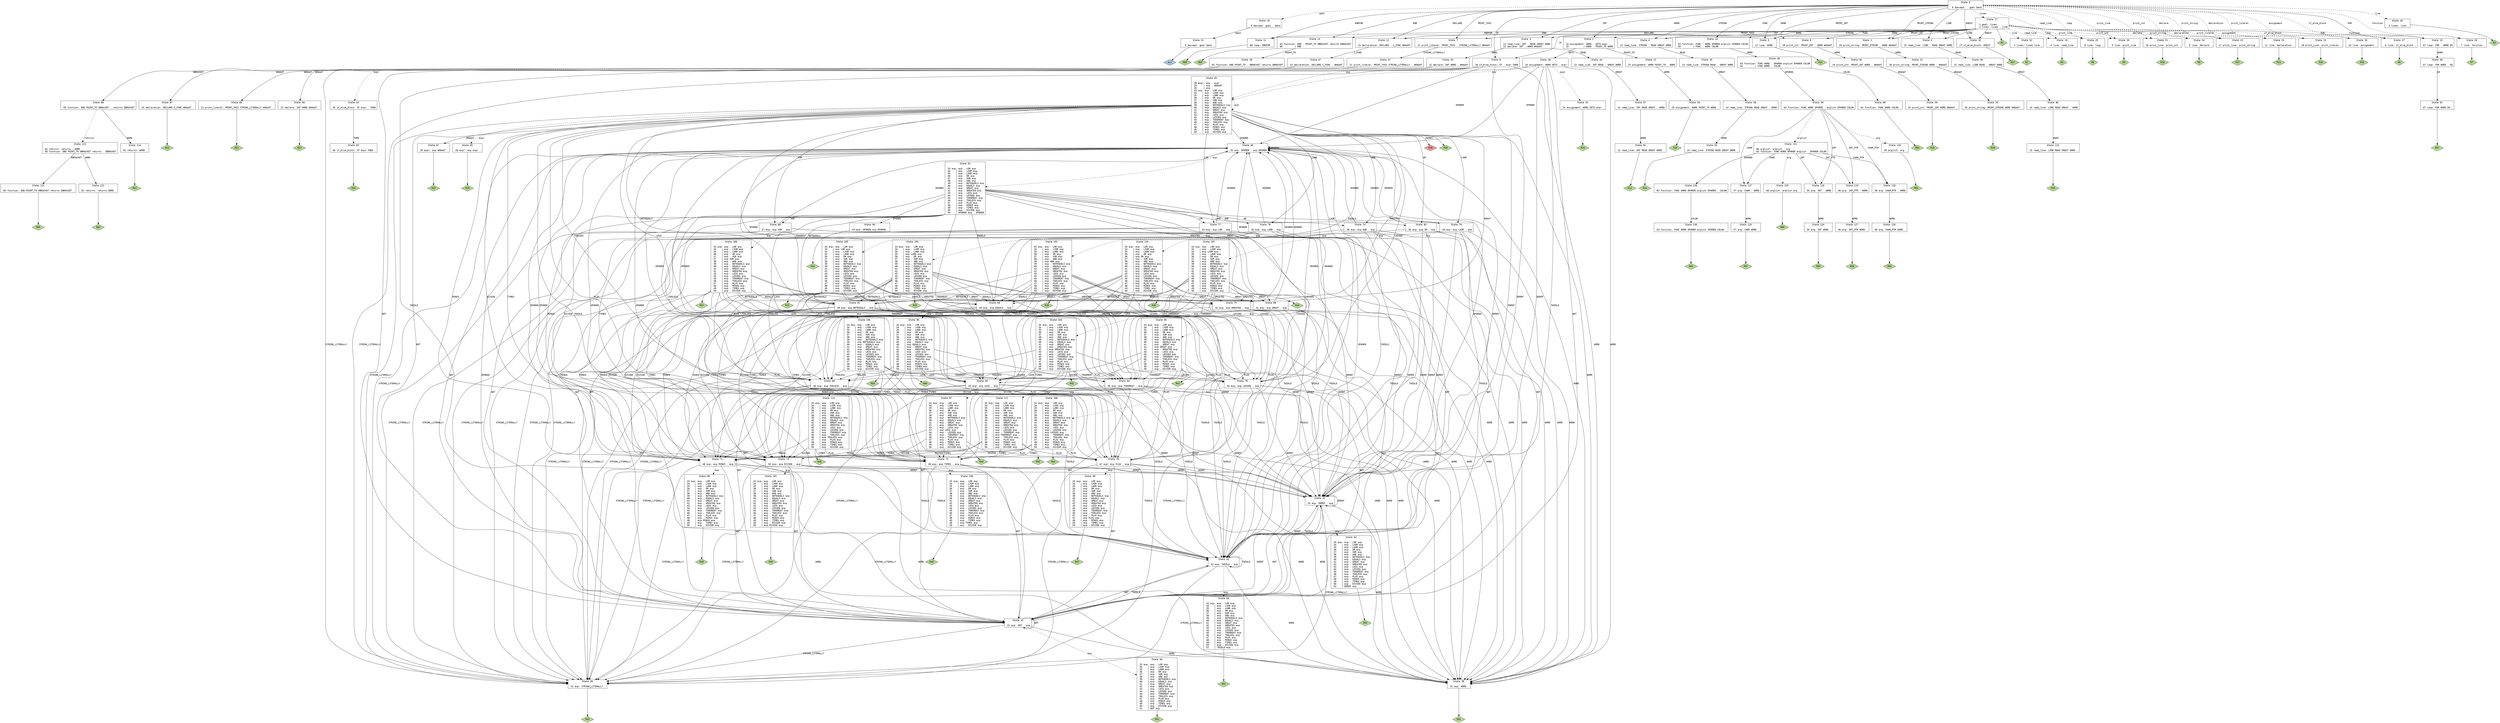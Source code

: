 // Generated by GNU Bison 3.0.4.
// Report bugs to <bug-bison@gnu.org>.
// Home page: <http://www.gnu.org/software/bison/>.

digraph "syntax.y"
{
  node [fontname = courier, shape = box, colorscheme = paired6]
  edge [fontname = courier]

  0 [label="State 0\n\l  0 $accept: . goal $end\l"]
  0 -> 1 [style=solid label="WORD"]
  0 -> 2 [style=solid label="PRINT_STRING"]
  0 -> 3 [style=solid label="INT"]
  0 -> 4 [style=solid label="STRING"]
  0 -> 5 [style=solid label="DONE"]
  0 -> 6 [style=solid label="PRINT_INT"]
  0 -> 7 [style=solid label="PRINT_THIS"]
  0 -> 8 [style=solid label="IF"]
  0 -> 9 [style=solid label="LINE"]
  0 -> 10 [style=solid label="ENDIF"]
  0 -> 11 [style=solid label="ENDFOR"]
  0 -> 12 [style=solid label="DECLARE"]
  0 -> 13 [style=solid label="END"]
  0 -> 14 [style=solid label="FUNC"]
  0 -> 15 [style=solid label="FOR"]
  0 -> 16 [style=dashed label="goal"]
  0 -> 17 [style=dashed label="lines"]
  0 -> 18 [style=dashed label="line"]
  0 -> 19 [style=dashed label="read_line"]
  0 -> 20 [style=dashed label="print_line"]
  0 -> 21 [style=dashed label="print_int"]
  0 -> 22 [style=dashed label="print_string"]
  0 -> 23 [style=dashed label="print_literal"]
  0 -> 24 [style=dashed label="declare"]
  0 -> 25 [style=dashed label="declaration"]
  0 -> 26 [style=dashed label="assignment"]
  0 -> 27 [style=dashed label="if_else_block"]
  0 -> 28 [style=dashed label="function"]
  0 -> 29 [style=dashed label="loop"]
  1 [label="State 1\n\l 24 assignment: WORD . GETS expr\l 25           | WORD . POINT_TO WORD\l"]
  1 -> 30 [style=solid label="GETS"]
  1 -> 31 [style=solid label="POINT_TO"]
  2 [label="State 2\n\l 20 print_string: PRINT_STRING . WORD WHAAAT\l"]
  2 -> 32 [style=solid label="WORD"]
  3 [label="State 3\n\l 13 read_line: INT . READ GREAT WORD\l 22 declare: INT . WORD WHAAAT\l"]
  3 -> 33 [style=solid label="WORD"]
  3 -> 34 [style=solid label="READ"]
  4 [label="State 4\n\l 14 read_line: STRING . READ GREAT WORD\l"]
  4 -> 35 [style=solid label="READ"]
  5 [label="State 5\n\l 12 line: DONE .\l"]
  5 -> "5R12" [style=solid]
 "5R12" [label="R12", fillcolor=3, shape=diamond, style=filled]
  6 [label="State 6\n\l 19 print_int: PRINT_INT . WORD WHAAAT\l"]
  6 -> 36 [style=solid label="WORD"]
  7 [label="State 7\n\l 21 print_literal: PRINT_THIS . STRING_LITERALLY WHAAAT\l"]
  7 -> 37 [style=solid label="STRING_LITERALLY"]
  8 [label="State 8\n\l 26 if_else_block: IF . expr THEN\l"]
  8 -> 38 [style=solid label="WORD"]
  8 -> 39 [style=solid label="STRING_LITERALLY"]
  8 -> 40 [style=solid label="OPAREN"]
  8 -> 41 [style=solid label="DEREF"]
  8 -> 42 [style=solid label="TWIDLE"]
  8 -> 43 [style=solid label="NOT"]
  8 -> 44 [style=dashed label="expr"]
  8 -> 45 [style=dashed label="exp"]
  9 [label="State 9\n\l 15 read_line: LINE . READ GREAT WORD\l"]
  9 -> 46 [style=solid label="READ"]
  10 [label="State 10\n\l 27 if_else_block: ENDIF .\l"]
  10 -> "10R27" [style=solid]
 "10R27" [label="R27", fillcolor=3, shape=diamond, style=filled]
  11 [label="State 11\n\l 68 loop: ENDFOR .\l"]
  11 -> "11R68" [style=solid]
 "11R68" [label="R68", fillcolor=3, shape=diamond, style=filled]
  12 [label="State 12\n\l 23 declaration: DECLARE . C_FUNC WHAAAT\l"]
  12 -> 47 [style=solid label="C_FUNC"]
  13 [label="State 13\n\l 65 function: END . POINT_TO OBRACKET returns EBRACKET\l 66         | END .\l"]
  13 -> 48 [style=solid label="POINT_TO"]
  13 -> "13R66" [style=solid]
 "13R66" [label="R66", fillcolor=3, shape=diamond, style=filled]
  14 [label="State 14\n\l 63 function: FUNC . WORD OPAREN arglist EPAREN COLON\l 64         | FUNC . WORD COLON\l"]
  14 -> 49 [style=solid label="WORD"]
  15 [label="State 15\n\l 67 loop: FOR . WORD DO\l"]
  15 -> 50 [style=solid label="WORD"]
  16 [label="State 16\n\l  0 $accept: goal . $end\l"]
  16 -> 51 [style=solid label="$end"]
  17 [label="State 17\n\l  1 goal: lines .\l  2 lines: lines . line\l"]
  17 -> 1 [style=solid label="WORD"]
  17 -> 2 [style=solid label="PRINT_STRING"]
  17 -> 3 [style=solid label="INT"]
  17 -> 4 [style=solid label="STRING"]
  17 -> 5 [style=solid label="DONE"]
  17 -> 6 [style=solid label="PRINT_INT"]
  17 -> 7 [style=solid label="PRINT_THIS"]
  17 -> 8 [style=solid label="IF"]
  17 -> 9 [style=solid label="LINE"]
  17 -> 10 [style=solid label="ENDIF"]
  17 -> 11 [style=solid label="ENDFOR"]
  17 -> 12 [style=solid label="DECLARE"]
  17 -> 13 [style=solid label="END"]
  17 -> 14 [style=solid label="FUNC"]
  17 -> 15 [style=solid label="FOR"]
  17 -> 52 [style=dashed label="line"]
  17 -> 19 [style=dashed label="read_line"]
  17 -> 20 [style=dashed label="print_line"]
  17 -> 21 [style=dashed label="print_int"]
  17 -> 22 [style=dashed label="print_string"]
  17 -> 23 [style=dashed label="print_literal"]
  17 -> 24 [style=dashed label="declare"]
  17 -> 25 [style=dashed label="declaration"]
  17 -> 26 [style=dashed label="assignment"]
  17 -> 27 [style=dashed label="if_else_block"]
  17 -> 28 [style=dashed label="function"]
  17 -> 29 [style=dashed label="loop"]
  17 -> "17R1" [style=solid]
 "17R1" [label="R1", fillcolor=3, shape=diamond, style=filled]
  18 [label="State 18\n\l  3 lines: line .\l"]
  18 -> "18R3" [style=solid]
 "18R3" [label="R3", fillcolor=3, shape=diamond, style=filled]
  19 [label="State 19\n\l  4 line: read_line .\l"]
  19 -> "19R4" [style=solid]
 "19R4" [label="R4", fillcolor=3, shape=diamond, style=filled]
  20 [label="State 20\n\l  5 line: print_line .\l"]
  20 -> "20R5" [style=solid]
 "20R5" [label="R5", fillcolor=3, shape=diamond, style=filled]
  21 [label="State 21\n\l 16 print_line: print_int .\l"]
  21 -> "21R16" [style=solid]
 "21R16" [label="R16", fillcolor=3, shape=diamond, style=filled]
  22 [label="State 22\n\l 17 print_line: print_string .\l"]
  22 -> "22R17" [style=solid]
 "22R17" [label="R17", fillcolor=3, shape=diamond, style=filled]
  23 [label="State 23\n\l 18 print_line: print_literal .\l"]
  23 -> "23R18" [style=solid]
 "23R18" [label="R18", fillcolor=3, shape=diamond, style=filled]
  24 [label="State 24\n\l  9 line: declare .\l"]
  24 -> "24R9" [style=solid]
 "24R9" [label="R9", fillcolor=3, shape=diamond, style=filled]
  25 [label="State 25\n\l 11 line: declaration .\l"]
  25 -> "25R11" [style=solid]
 "25R11" [label="R11", fillcolor=3, shape=diamond, style=filled]
  26 [label="State 26\n\l 10 line: assignment .\l"]
  26 -> "26R10" [style=solid]
 "26R10" [label="R10", fillcolor=3, shape=diamond, style=filled]
  27 [label="State 27\n\l  6 line: if_else_block .\l"]
  27 -> "27R6" [style=solid]
 "27R6" [label="R6", fillcolor=3, shape=diamond, style=filled]
  28 [label="State 28\n\l  7 line: function .\l"]
  28 -> "28R7" [style=solid]
 "28R7" [label="R7", fillcolor=3, shape=diamond, style=filled]
  29 [label="State 29\n\l  8 line: loop .\l"]
  29 -> "29R8" [style=solid]
 "29R8" [label="R8", fillcolor=3, shape=diamond, style=filled]
  30 [label="State 30\n\l 24 assignment: WORD GETS . expr\l"]
  30 -> 38 [style=solid label="WORD"]
  30 -> 39 [style=solid label="STRING_LITERALLY"]
  30 -> 40 [style=solid label="OPAREN"]
  30 -> 41 [style=solid label="DEREF"]
  30 -> 42 [style=solid label="TWIDLE"]
  30 -> 43 [style=solid label="NOT"]
  30 -> 53 [style=dashed label="expr"]
  30 -> 45 [style=dashed label="exp"]
  31 [label="State 31\n\l 25 assignment: WORD POINT_TO . WORD\l"]
  31 -> 54 [style=solid label="WORD"]
  32 [label="State 32\n\l 20 print_string: PRINT_STRING WORD . WHAAAT\l"]
  32 -> 55 [style=solid label="WHAAAT"]
  33 [label="State 33\n\l 22 declare: INT WORD . WHAAAT\l"]
  33 -> 56 [style=solid label="WHAAAT"]
  34 [label="State 34\n\l 13 read_line: INT READ . GREAT WORD\l"]
  34 -> 57 [style=solid label="GREAT"]
  35 [label="State 35\n\l 14 read_line: STRING READ . GREAT WORD\l"]
  35 -> 58 [style=solid label="GREAT"]
  36 [label="State 36\n\l 19 print_int: PRINT_INT WORD . WHAAAT\l"]
  36 -> 59 [style=solid label="WHAAAT"]
  37 [label="State 37\n\l 21 print_literal: PRINT_THIS STRING_LITERALLY . WHAAAT\l"]
  37 -> 60 [style=solid label="WHAAAT"]
  38 [label="State 38\n\l 31 exp: WORD .\l"]
  38 -> "38R31" [style=solid]
 "38R31" [label="R31", fillcolor=3, shape=diamond, style=filled]
  39 [label="State 39\n\l 32 exp: STRING_LITERALLY .\l"]
  39 -> "39R32" [style=solid]
 "39R32" [label="R32", fillcolor=3, shape=diamond, style=filled]
  40 [label="State 40\n\l 54 exp: OPAREN . exp EPAREN\l"]
  40 -> 38 [style=solid label="WORD"]
  40 -> 39 [style=solid label="STRING_LITERALLY"]
  40 -> 40 [style=solid label="OPAREN"]
  40 -> 41 [style=solid label="DEREF"]
  40 -> 42 [style=solid label="TWIDLE"]
  40 -> 43 [style=solid label="NOT"]
  40 -> 61 [style=dashed label="exp"]
  41 [label="State 41\n\l 53 exp: DEREF . exp\l"]
  41 -> 38 [style=solid label="WORD"]
  41 -> 39 [style=solid label="STRING_LITERALLY"]
  41 -> 40 [style=solid label="OPAREN"]
  41 -> 41 [style=solid label="DEREF"]
  41 -> 42 [style=solid label="TWIDLE"]
  41 -> 43 [style=solid label="NOT"]
  41 -> 62 [style=dashed label="exp"]
  42 [label="State 42\n\l 52 exp: TWIDLE . exp\l"]
  42 -> 38 [style=solid label="WORD"]
  42 -> 39 [style=solid label="STRING_LITERALLY"]
  42 -> 40 [style=solid label="OPAREN"]
  42 -> 41 [style=solid label="DEREF"]
  42 -> 42 [style=solid label="TWIDLE"]
  42 -> 43 [style=solid label="NOT"]
  42 -> 63 [style=dashed label="exp"]
  43 [label="State 43\n\l 51 exp: NOT . exp\l"]
  43 -> 38 [style=solid label="WORD"]
  43 -> 39 [style=solid label="STRING_LITERALLY"]
  43 -> 40 [style=solid label="OPAREN"]
  43 -> 41 [style=solid label="DEREF"]
  43 -> 42 [style=solid label="TWIDLE"]
  43 -> 43 [style=solid label="NOT"]
  43 -> 64 [style=dashed label="exp"]
  44 [label="State 44\n\l 26 if_else_block: IF expr . THEN\l"]
  44 -> 65 [style=solid label="THEN"]
  45 [label="State 45\n\l 28 expr: exp . expr\l 29     | exp . WHAAAT\l 30     | exp .\l 33 exp: exp . LOR exp\l 34    | exp . LXOR exp\l 35    | exp . LAND exp\l 36    | exp . OR exp\l 37    | exp . XOR exp\l 38    | exp . AND exp\l 39    | exp . NOTEQUALS exp\l 40    | exp . EQUALS exp\l 41    | exp . GREAT exp\l 42    | exp . GREATEQ exp\l 43    | exp . LESS exp\l 44    | exp . LESSEQ exp\l 45    | exp . TOOGREAT exp\l 46    | exp . TOOLESS exp\l 47    | exp . PLUS exp\l 48    | exp . MINUS exp\l 49    | exp . TIMES exp\l 50    | exp . DIVIDE exp\l"]
  45 -> 38 [style=solid label="WORD"]
  45 -> 39 [style=solid label="STRING_LITERALLY"]
  45 -> 66 [style=solid label="GREAT"]
  45 -> 67 [style=solid label="WHAAAT"]
  45 -> 40 [style=solid label="OPAREN"]
  45 -> 68 [style=solid label="EQUALS"]
  45 -> 69 [style=solid label="LESS"]
  45 -> 70 [style=solid label="PLUS"]
  45 -> 71 [style=solid label="MINUS"]
  45 -> 72 [style=solid label="TIMES"]
  45 -> 73 [style=solid label="DIVIDE"]
  45 -> 74 [style=solid label="AND"]
  45 -> 75 [style=solid label="GREATEQ"]
  45 -> 76 [style=solid label="LAND"]
  45 -> 77 [style=solid label="LOR"]
  45 -> 78 [style=solid label="LESSEQ"]
  45 -> 79 [style=solid label="LXOR"]
  45 -> 80 [style=solid label="XOR"]
  45 -> 81 [style=solid label="NOTEQUALS"]
  45 -> 82 [style=solid label="OR"]
  45 -> 83 [style=solid label="TOOGREAT"]
  45 -> 84 [style=solid label="TOOLESS"]
  45 -> 41 [style=solid label="DEREF"]
  45 -> 42 [style=solid label="TWIDLE"]
  45 -> 43 [style=solid label="NOT"]
  45 -> 85 [style=dashed label="expr"]
  45 -> 45 [style=dashed label="exp"]
  45 -> "45R30d" [label="[WORD]", style=solid]
 "45R30d" [label="R30", fillcolor=5, shape=diamond, style=filled]
  45 -> "45R30" [style=solid]
 "45R30" [label="R30", fillcolor=3, shape=diamond, style=filled]
  46 [label="State 46\n\l 15 read_line: LINE READ . GREAT WORD\l"]
  46 -> 86 [style=solid label="GREAT"]
  47 [label="State 47\n\l 23 declaration: DECLARE C_FUNC . WHAAAT\l"]
  47 -> 87 [style=solid label="WHAAAT"]
  48 [label="State 48\n\l 65 function: END POINT_TO . OBRACKET returns EBRACKET\l"]
  48 -> 88 [style=solid label="OBRACKET"]
  49 [label="State 49\n\l 63 function: FUNC WORD . OPAREN arglist EPAREN COLON\l 64         | FUNC WORD . COLON\l"]
  49 -> 89 [style=solid label="COLON"]
  49 -> 90 [style=solid label="OPAREN"]
  50 [label="State 50\n\l 67 loop: FOR WORD . DO\l"]
  50 -> 91 [style=solid label="DO"]
  51 [label="State 51\n\l  0 $accept: goal $end .\l"]
  51 -> "51R0" [style=solid]
 "51R0" [label="Acc", fillcolor=1, shape=diamond, style=filled]
  52 [label="State 52\n\l  2 lines: lines line .\l"]
  52 -> "52R2" [style=solid]
 "52R2" [label="R2", fillcolor=3, shape=diamond, style=filled]
  53 [label="State 53\n\l 24 assignment: WORD GETS expr .\l"]
  53 -> "53R24" [style=solid]
 "53R24" [label="R24", fillcolor=3, shape=diamond, style=filled]
  54 [label="State 54\n\l 25 assignment: WORD POINT_TO WORD .\l"]
  54 -> "54R25" [style=solid]
 "54R25" [label="R25", fillcolor=3, shape=diamond, style=filled]
  55 [label="State 55\n\l 20 print_string: PRINT_STRING WORD WHAAAT .\l"]
  55 -> "55R20" [style=solid]
 "55R20" [label="R20", fillcolor=3, shape=diamond, style=filled]
  56 [label="State 56\n\l 22 declare: INT WORD WHAAAT .\l"]
  56 -> "56R22" [style=solid]
 "56R22" [label="R22", fillcolor=3, shape=diamond, style=filled]
  57 [label="State 57\n\l 13 read_line: INT READ GREAT . WORD\l"]
  57 -> 92 [style=solid label="WORD"]
  58 [label="State 58\n\l 14 read_line: STRING READ GREAT . WORD\l"]
  58 -> 93 [style=solid label="WORD"]
  59 [label="State 59\n\l 19 print_int: PRINT_INT WORD WHAAAT .\l"]
  59 -> "59R19" [style=solid]
 "59R19" [label="R19", fillcolor=3, shape=diamond, style=filled]
  60 [label="State 60\n\l 21 print_literal: PRINT_THIS STRING_LITERALLY WHAAAT .\l"]
  60 -> "60R21" [style=solid]
 "60R21" [label="R21", fillcolor=3, shape=diamond, style=filled]
  61 [label="State 61\n\l 33 exp: exp . LOR exp\l 34    | exp . LXOR exp\l 35    | exp . LAND exp\l 36    | exp . OR exp\l 37    | exp . XOR exp\l 38    | exp . AND exp\l 39    | exp . NOTEQUALS exp\l 40    | exp . EQUALS exp\l 41    | exp . GREAT exp\l 42    | exp . GREATEQ exp\l 43    | exp . LESS exp\l 44    | exp . LESSEQ exp\l 45    | exp . TOOGREAT exp\l 46    | exp . TOOLESS exp\l 47    | exp . PLUS exp\l 48    | exp . MINUS exp\l 49    | exp . TIMES exp\l 50    | exp . DIVIDE exp\l 54    | OPAREN exp . EPAREN\l"]
  61 -> 66 [style=solid label="GREAT"]
  61 -> 94 [style=solid label="EPAREN"]
  61 -> 68 [style=solid label="EQUALS"]
  61 -> 69 [style=solid label="LESS"]
  61 -> 70 [style=solid label="PLUS"]
  61 -> 71 [style=solid label="MINUS"]
  61 -> 72 [style=solid label="TIMES"]
  61 -> 73 [style=solid label="DIVIDE"]
  61 -> 74 [style=solid label="AND"]
  61 -> 75 [style=solid label="GREATEQ"]
  61 -> 76 [style=solid label="LAND"]
  61 -> 77 [style=solid label="LOR"]
  61 -> 78 [style=solid label="LESSEQ"]
  61 -> 79 [style=solid label="LXOR"]
  61 -> 80 [style=solid label="XOR"]
  61 -> 81 [style=solid label="NOTEQUALS"]
  61 -> 82 [style=solid label="OR"]
  61 -> 83 [style=solid label="TOOGREAT"]
  61 -> 84 [style=solid label="TOOLESS"]
  62 [label="State 62\n\l 33 exp: exp . LOR exp\l 34    | exp . LXOR exp\l 35    | exp . LAND exp\l 36    | exp . OR exp\l 37    | exp . XOR exp\l 38    | exp . AND exp\l 39    | exp . NOTEQUALS exp\l 40    | exp . EQUALS exp\l 41    | exp . GREAT exp\l 42    | exp . GREATEQ exp\l 43    | exp . LESS exp\l 44    | exp . LESSEQ exp\l 45    | exp . TOOGREAT exp\l 46    | exp . TOOLESS exp\l 47    | exp . PLUS exp\l 48    | exp . MINUS exp\l 49    | exp . TIMES exp\l 50    | exp . DIVIDE exp\l 53    | DEREF exp .\l"]
  62 -> "62R53" [style=solid]
 "62R53" [label="R53", fillcolor=3, shape=diamond, style=filled]
  63 [label="State 63\n\l 33 exp: exp . LOR exp\l 34    | exp . LXOR exp\l 35    | exp . LAND exp\l 36    | exp . OR exp\l 37    | exp . XOR exp\l 38    | exp . AND exp\l 39    | exp . NOTEQUALS exp\l 40    | exp . EQUALS exp\l 41    | exp . GREAT exp\l 42    | exp . GREATEQ exp\l 43    | exp . LESS exp\l 44    | exp . LESSEQ exp\l 45    | exp . TOOGREAT exp\l 46    | exp . TOOLESS exp\l 47    | exp . PLUS exp\l 48    | exp . MINUS exp\l 49    | exp . TIMES exp\l 50    | exp . DIVIDE exp\l 52    | TWIDLE exp .\l"]
  63 -> "63R52" [style=solid]
 "63R52" [label="R52", fillcolor=3, shape=diamond, style=filled]
  64 [label="State 64\n\l 33 exp: exp . LOR exp\l 34    | exp . LXOR exp\l 35    | exp . LAND exp\l 36    | exp . OR exp\l 37    | exp . XOR exp\l 38    | exp . AND exp\l 39    | exp . NOTEQUALS exp\l 40    | exp . EQUALS exp\l 41    | exp . GREAT exp\l 42    | exp . GREATEQ exp\l 43    | exp . LESS exp\l 44    | exp . LESSEQ exp\l 45    | exp . TOOGREAT exp\l 46    | exp . TOOLESS exp\l 47    | exp . PLUS exp\l 48    | exp . MINUS exp\l 49    | exp . TIMES exp\l 50    | exp . DIVIDE exp\l 51    | NOT exp .\l"]
  64 -> "64R51" [style=solid]
 "64R51" [label="R51", fillcolor=3, shape=diamond, style=filled]
  65 [label="State 65\n\l 26 if_else_block: IF expr THEN .\l"]
  65 -> "65R26" [style=solid]
 "65R26" [label="R26", fillcolor=3, shape=diamond, style=filled]
  66 [label="State 66\n\l 41 exp: exp GREAT . exp\l"]
  66 -> 38 [style=solid label="WORD"]
  66 -> 39 [style=solid label="STRING_LITERALLY"]
  66 -> 40 [style=solid label="OPAREN"]
  66 -> 41 [style=solid label="DEREF"]
  66 -> 42 [style=solid label="TWIDLE"]
  66 -> 43 [style=solid label="NOT"]
  66 -> 95 [style=dashed label="exp"]
  67 [label="State 67\n\l 29 expr: exp WHAAAT .\l"]
  67 -> "67R29" [style=solid]
 "67R29" [label="R29", fillcolor=3, shape=diamond, style=filled]
  68 [label="State 68\n\l 40 exp: exp EQUALS . exp\l"]
  68 -> 38 [style=solid label="WORD"]
  68 -> 39 [style=solid label="STRING_LITERALLY"]
  68 -> 40 [style=solid label="OPAREN"]
  68 -> 41 [style=solid label="DEREF"]
  68 -> 42 [style=solid label="TWIDLE"]
  68 -> 43 [style=solid label="NOT"]
  68 -> 96 [style=dashed label="exp"]
  69 [label="State 69\n\l 43 exp: exp LESS . exp\l"]
  69 -> 38 [style=solid label="WORD"]
  69 -> 39 [style=solid label="STRING_LITERALLY"]
  69 -> 40 [style=solid label="OPAREN"]
  69 -> 41 [style=solid label="DEREF"]
  69 -> 42 [style=solid label="TWIDLE"]
  69 -> 43 [style=solid label="NOT"]
  69 -> 97 [style=dashed label="exp"]
  70 [label="State 70\n\l 47 exp: exp PLUS . exp\l"]
  70 -> 38 [style=solid label="WORD"]
  70 -> 39 [style=solid label="STRING_LITERALLY"]
  70 -> 40 [style=solid label="OPAREN"]
  70 -> 41 [style=solid label="DEREF"]
  70 -> 42 [style=solid label="TWIDLE"]
  70 -> 43 [style=solid label="NOT"]
  70 -> 98 [style=dashed label="exp"]
  71 [label="State 71\n\l 48 exp: exp MINUS . exp\l"]
  71 -> 38 [style=solid label="WORD"]
  71 -> 39 [style=solid label="STRING_LITERALLY"]
  71 -> 40 [style=solid label="OPAREN"]
  71 -> 41 [style=solid label="DEREF"]
  71 -> 42 [style=solid label="TWIDLE"]
  71 -> 43 [style=solid label="NOT"]
  71 -> 99 [style=dashed label="exp"]
  72 [label="State 72\n\l 49 exp: exp TIMES . exp\l"]
  72 -> 38 [style=solid label="WORD"]
  72 -> 39 [style=solid label="STRING_LITERALLY"]
  72 -> 40 [style=solid label="OPAREN"]
  72 -> 41 [style=solid label="DEREF"]
  72 -> 42 [style=solid label="TWIDLE"]
  72 -> 43 [style=solid label="NOT"]
  72 -> 100 [style=dashed label="exp"]
  73 [label="State 73\n\l 50 exp: exp DIVIDE . exp\l"]
  73 -> 38 [style=solid label="WORD"]
  73 -> 39 [style=solid label="STRING_LITERALLY"]
  73 -> 40 [style=solid label="OPAREN"]
  73 -> 41 [style=solid label="DEREF"]
  73 -> 42 [style=solid label="TWIDLE"]
  73 -> 43 [style=solid label="NOT"]
  73 -> 101 [style=dashed label="exp"]
  74 [label="State 74\n\l 38 exp: exp AND . exp\l"]
  74 -> 38 [style=solid label="WORD"]
  74 -> 39 [style=solid label="STRING_LITERALLY"]
  74 -> 40 [style=solid label="OPAREN"]
  74 -> 41 [style=solid label="DEREF"]
  74 -> 42 [style=solid label="TWIDLE"]
  74 -> 43 [style=solid label="NOT"]
  74 -> 102 [style=dashed label="exp"]
  75 [label="State 75\n\l 42 exp: exp GREATEQ . exp\l"]
  75 -> 38 [style=solid label="WORD"]
  75 -> 39 [style=solid label="STRING_LITERALLY"]
  75 -> 40 [style=solid label="OPAREN"]
  75 -> 41 [style=solid label="DEREF"]
  75 -> 42 [style=solid label="TWIDLE"]
  75 -> 43 [style=solid label="NOT"]
  75 -> 103 [style=dashed label="exp"]
  76 [label="State 76\n\l 35 exp: exp LAND . exp\l"]
  76 -> 38 [style=solid label="WORD"]
  76 -> 39 [style=solid label="STRING_LITERALLY"]
  76 -> 40 [style=solid label="OPAREN"]
  76 -> 41 [style=solid label="DEREF"]
  76 -> 42 [style=solid label="TWIDLE"]
  76 -> 43 [style=solid label="NOT"]
  76 -> 104 [style=dashed label="exp"]
  77 [label="State 77\n\l 33 exp: exp LOR . exp\l"]
  77 -> 38 [style=solid label="WORD"]
  77 -> 39 [style=solid label="STRING_LITERALLY"]
  77 -> 40 [style=solid label="OPAREN"]
  77 -> 41 [style=solid label="DEREF"]
  77 -> 42 [style=solid label="TWIDLE"]
  77 -> 43 [style=solid label="NOT"]
  77 -> 105 [style=dashed label="exp"]
  78 [label="State 78\n\l 44 exp: exp LESSEQ . exp\l"]
  78 -> 38 [style=solid label="WORD"]
  78 -> 39 [style=solid label="STRING_LITERALLY"]
  78 -> 40 [style=solid label="OPAREN"]
  78 -> 41 [style=solid label="DEREF"]
  78 -> 42 [style=solid label="TWIDLE"]
  78 -> 43 [style=solid label="NOT"]
  78 -> 106 [style=dashed label="exp"]
  79 [label="State 79\n\l 34 exp: exp LXOR . exp\l"]
  79 -> 38 [style=solid label="WORD"]
  79 -> 39 [style=solid label="STRING_LITERALLY"]
  79 -> 40 [style=solid label="OPAREN"]
  79 -> 41 [style=solid label="DEREF"]
  79 -> 42 [style=solid label="TWIDLE"]
  79 -> 43 [style=solid label="NOT"]
  79 -> 107 [style=dashed label="exp"]
  80 [label="State 80\n\l 37 exp: exp XOR . exp\l"]
  80 -> 38 [style=solid label="WORD"]
  80 -> 39 [style=solid label="STRING_LITERALLY"]
  80 -> 40 [style=solid label="OPAREN"]
  80 -> 41 [style=solid label="DEREF"]
  80 -> 42 [style=solid label="TWIDLE"]
  80 -> 43 [style=solid label="NOT"]
  80 -> 108 [style=dashed label="exp"]
  81 [label="State 81\n\l 39 exp: exp NOTEQUALS . exp\l"]
  81 -> 38 [style=solid label="WORD"]
  81 -> 39 [style=solid label="STRING_LITERALLY"]
  81 -> 40 [style=solid label="OPAREN"]
  81 -> 41 [style=solid label="DEREF"]
  81 -> 42 [style=solid label="TWIDLE"]
  81 -> 43 [style=solid label="NOT"]
  81 -> 109 [style=dashed label="exp"]
  82 [label="State 82\n\l 36 exp: exp OR . exp\l"]
  82 -> 38 [style=solid label="WORD"]
  82 -> 39 [style=solid label="STRING_LITERALLY"]
  82 -> 40 [style=solid label="OPAREN"]
  82 -> 41 [style=solid label="DEREF"]
  82 -> 42 [style=solid label="TWIDLE"]
  82 -> 43 [style=solid label="NOT"]
  82 -> 110 [style=dashed label="exp"]
  83 [label="State 83\n\l 45 exp: exp TOOGREAT . exp\l"]
  83 -> 38 [style=solid label="WORD"]
  83 -> 39 [style=solid label="STRING_LITERALLY"]
  83 -> 40 [style=solid label="OPAREN"]
  83 -> 41 [style=solid label="DEREF"]
  83 -> 42 [style=solid label="TWIDLE"]
  83 -> 43 [style=solid label="NOT"]
  83 -> 111 [style=dashed label="exp"]
  84 [label="State 84\n\l 46 exp: exp TOOLESS . exp\l"]
  84 -> 38 [style=solid label="WORD"]
  84 -> 39 [style=solid label="STRING_LITERALLY"]
  84 -> 40 [style=solid label="OPAREN"]
  84 -> 41 [style=solid label="DEREF"]
  84 -> 42 [style=solid label="TWIDLE"]
  84 -> 43 [style=solid label="NOT"]
  84 -> 112 [style=dashed label="exp"]
  85 [label="State 85\n\l 28 expr: exp expr .\l"]
  85 -> "85R28" [style=solid]
 "85R28" [label="R28", fillcolor=3, shape=diamond, style=filled]
  86 [label="State 86\n\l 15 read_line: LINE READ GREAT . WORD\l"]
  86 -> 113 [style=solid label="WORD"]
  87 [label="State 87\n\l 23 declaration: DECLARE C_FUNC WHAAAT .\l"]
  87 -> "87R23" [style=solid]
 "87R23" [label="R23", fillcolor=3, shape=diamond, style=filled]
  88 [label="State 88\n\l 65 function: END POINT_TO OBRACKET . returns EBRACKET\l"]
  88 -> 114 [style=solid label="WORD"]
  88 -> 115 [style=dashed label="returns"]
  89 [label="State 89\n\l 64 function: FUNC WORD COLON .\l"]
  89 -> "89R64" [style=solid]
 "89R64" [label="R64", fillcolor=3, shape=diamond, style=filled]
  90 [label="State 90\n\l 63 function: FUNC WORD OPAREN . arglist EPAREN COLON\l"]
  90 -> 116 [style=solid label="INT"]
  90 -> 117 [style=solid label="CHAR"]
  90 -> 118 [style=solid label="CHAR_PTR"]
  90 -> 119 [style=solid label="INT_PTR"]
  90 -> 120 [style=dashed label="arg"]
  90 -> 121 [style=dashed label="arglist"]
  91 [label="State 91\n\l 67 loop: FOR WORD DO .\l"]
  91 -> "91R67" [style=solid]
 "91R67" [label="R67", fillcolor=3, shape=diamond, style=filled]
  92 [label="State 92\n\l 13 read_line: INT READ GREAT WORD .\l"]
  92 -> "92R13" [style=solid]
 "92R13" [label="R13", fillcolor=3, shape=diamond, style=filled]
  93 [label="State 93\n\l 14 read_line: STRING READ GREAT WORD .\l"]
  93 -> "93R14" [style=solid]
 "93R14" [label="R14", fillcolor=3, shape=diamond, style=filled]
  94 [label="State 94\n\l 54 exp: OPAREN exp EPAREN .\l"]
  94 -> "94R54" [style=solid]
 "94R54" [label="R54", fillcolor=3, shape=diamond, style=filled]
  95 [label="State 95\n\l 33 exp: exp . LOR exp\l 34    | exp . LXOR exp\l 35    | exp . LAND exp\l 36    | exp . OR exp\l 37    | exp . XOR exp\l 38    | exp . AND exp\l 39    | exp . NOTEQUALS exp\l 40    | exp . EQUALS exp\l 41    | exp . GREAT exp\l 41    | exp GREAT exp .\l 42    | exp . GREATEQ exp\l 43    | exp . LESS exp\l 44    | exp . LESSEQ exp\l 45    | exp . TOOGREAT exp\l 46    | exp . TOOLESS exp\l 47    | exp . PLUS exp\l 48    | exp . MINUS exp\l 49    | exp . TIMES exp\l 50    | exp . DIVIDE exp\l"]
  95 -> 69 [style=solid label="LESS"]
  95 -> 70 [style=solid label="PLUS"]
  95 -> 71 [style=solid label="MINUS"]
  95 -> 72 [style=solid label="TIMES"]
  95 -> 73 [style=solid label="DIVIDE"]
  95 -> 78 [style=solid label="LESSEQ"]
  95 -> 83 [style=solid label="TOOGREAT"]
  95 -> 84 [style=solid label="TOOLESS"]
  95 -> "95R41" [style=solid]
 "95R41" [label="R41", fillcolor=3, shape=diamond, style=filled]
  96 [label="State 96\n\l 33 exp: exp . LOR exp\l 34    | exp . LXOR exp\l 35    | exp . LAND exp\l 36    | exp . OR exp\l 37    | exp . XOR exp\l 38    | exp . AND exp\l 39    | exp . NOTEQUALS exp\l 40    | exp . EQUALS exp\l 40    | exp EQUALS exp .\l 41    | exp . GREAT exp\l 42    | exp . GREATEQ exp\l 43    | exp . LESS exp\l 44    | exp . LESSEQ exp\l 45    | exp . TOOGREAT exp\l 46    | exp . TOOLESS exp\l 47    | exp . PLUS exp\l 48    | exp . MINUS exp\l 49    | exp . TIMES exp\l 50    | exp . DIVIDE exp\l"]
  96 -> 69 [style=solid label="LESS"]
  96 -> 70 [style=solid label="PLUS"]
  96 -> 71 [style=solid label="MINUS"]
  96 -> 72 [style=solid label="TIMES"]
  96 -> 73 [style=solid label="DIVIDE"]
  96 -> 78 [style=solid label="LESSEQ"]
  96 -> 83 [style=solid label="TOOGREAT"]
  96 -> 84 [style=solid label="TOOLESS"]
  96 -> "96R40" [style=solid]
 "96R40" [label="R40", fillcolor=3, shape=diamond, style=filled]
  97 [label="State 97\n\l 33 exp: exp . LOR exp\l 34    | exp . LXOR exp\l 35    | exp . LAND exp\l 36    | exp . OR exp\l 37    | exp . XOR exp\l 38    | exp . AND exp\l 39    | exp . NOTEQUALS exp\l 40    | exp . EQUALS exp\l 41    | exp . GREAT exp\l 42    | exp . GREATEQ exp\l 43    | exp . LESS exp\l 43    | exp LESS exp .\l 44    | exp . LESSEQ exp\l 45    | exp . TOOGREAT exp\l 46    | exp . TOOLESS exp\l 47    | exp . PLUS exp\l 48    | exp . MINUS exp\l 49    | exp . TIMES exp\l 50    | exp . DIVIDE exp\l"]
  97 -> 70 [style=solid label="PLUS"]
  97 -> 71 [style=solid label="MINUS"]
  97 -> 72 [style=solid label="TIMES"]
  97 -> 73 [style=solid label="DIVIDE"]
  97 -> "97R43" [style=solid]
 "97R43" [label="R43", fillcolor=3, shape=diamond, style=filled]
  98 [label="State 98\n\l 33 exp: exp . LOR exp\l 34    | exp . LXOR exp\l 35    | exp . LAND exp\l 36    | exp . OR exp\l 37    | exp . XOR exp\l 38    | exp . AND exp\l 39    | exp . NOTEQUALS exp\l 40    | exp . EQUALS exp\l 41    | exp . GREAT exp\l 42    | exp . GREATEQ exp\l 43    | exp . LESS exp\l 44    | exp . LESSEQ exp\l 45    | exp . TOOGREAT exp\l 46    | exp . TOOLESS exp\l 47    | exp . PLUS exp\l 47    | exp PLUS exp .\l 48    | exp . MINUS exp\l 49    | exp . TIMES exp\l 50    | exp . DIVIDE exp\l"]
  98 -> "98R47" [style=solid]
 "98R47" [label="R47", fillcolor=3, shape=diamond, style=filled]
  99 [label="State 99\n\l 33 exp: exp . LOR exp\l 34    | exp . LXOR exp\l 35    | exp . LAND exp\l 36    | exp . OR exp\l 37    | exp . XOR exp\l 38    | exp . AND exp\l 39    | exp . NOTEQUALS exp\l 40    | exp . EQUALS exp\l 41    | exp . GREAT exp\l 42    | exp . GREATEQ exp\l 43    | exp . LESS exp\l 44    | exp . LESSEQ exp\l 45    | exp . TOOGREAT exp\l 46    | exp . TOOLESS exp\l 47    | exp . PLUS exp\l 48    | exp . MINUS exp\l 48    | exp MINUS exp .\l 49    | exp . TIMES exp\l 50    | exp . DIVIDE exp\l"]
  99 -> "99R48" [style=solid]
 "99R48" [label="R48", fillcolor=3, shape=diamond, style=filled]
  100 [label="State 100\n\l 33 exp: exp . LOR exp\l 34    | exp . LXOR exp\l 35    | exp . LAND exp\l 36    | exp . OR exp\l 37    | exp . XOR exp\l 38    | exp . AND exp\l 39    | exp . NOTEQUALS exp\l 40    | exp . EQUALS exp\l 41    | exp . GREAT exp\l 42    | exp . GREATEQ exp\l 43    | exp . LESS exp\l 44    | exp . LESSEQ exp\l 45    | exp . TOOGREAT exp\l 46    | exp . TOOLESS exp\l 47    | exp . PLUS exp\l 48    | exp . MINUS exp\l 49    | exp . TIMES exp\l 49    | exp TIMES exp .\l 50    | exp . DIVIDE exp\l"]
  100 -> "100R49" [style=solid]
 "100R49" [label="R49", fillcolor=3, shape=diamond, style=filled]
  101 [label="State 101\n\l 33 exp: exp . LOR exp\l 34    | exp . LXOR exp\l 35    | exp . LAND exp\l 36    | exp . OR exp\l 37    | exp . XOR exp\l 38    | exp . AND exp\l 39    | exp . NOTEQUALS exp\l 40    | exp . EQUALS exp\l 41    | exp . GREAT exp\l 42    | exp . GREATEQ exp\l 43    | exp . LESS exp\l 44    | exp . LESSEQ exp\l 45    | exp . TOOGREAT exp\l 46    | exp . TOOLESS exp\l 47    | exp . PLUS exp\l 48    | exp . MINUS exp\l 49    | exp . TIMES exp\l 50    | exp . DIVIDE exp\l 50    | exp DIVIDE exp .\l"]
  101 -> "101R50" [style=solid]
 "101R50" [label="R50", fillcolor=3, shape=diamond, style=filled]
  102 [label="State 102\n\l 33 exp: exp . LOR exp\l 34    | exp . LXOR exp\l 35    | exp . LAND exp\l 36    | exp . OR exp\l 37    | exp . XOR exp\l 38    | exp . AND exp\l 38    | exp AND exp .\l 39    | exp . NOTEQUALS exp\l 40    | exp . EQUALS exp\l 41    | exp . GREAT exp\l 42    | exp . GREATEQ exp\l 43    | exp . LESS exp\l 44    | exp . LESSEQ exp\l 45    | exp . TOOGREAT exp\l 46    | exp . TOOLESS exp\l 47    | exp . PLUS exp\l 48    | exp . MINUS exp\l 49    | exp . TIMES exp\l 50    | exp . DIVIDE exp\l"]
  102 -> 66 [style=solid label="GREAT"]
  102 -> 68 [style=solid label="EQUALS"]
  102 -> 69 [style=solid label="LESS"]
  102 -> 70 [style=solid label="PLUS"]
  102 -> 71 [style=solid label="MINUS"]
  102 -> 72 [style=solid label="TIMES"]
  102 -> 73 [style=solid label="DIVIDE"]
  102 -> 75 [style=solid label="GREATEQ"]
  102 -> 78 [style=solid label="LESSEQ"]
  102 -> 81 [style=solid label="NOTEQUALS"]
  102 -> 83 [style=solid label="TOOGREAT"]
  102 -> 84 [style=solid label="TOOLESS"]
  102 -> "102R38" [style=solid]
 "102R38" [label="R38", fillcolor=3, shape=diamond, style=filled]
  103 [label="State 103\n\l 33 exp: exp . LOR exp\l 34    | exp . LXOR exp\l 35    | exp . LAND exp\l 36    | exp . OR exp\l 37    | exp . XOR exp\l 38    | exp . AND exp\l 39    | exp . NOTEQUALS exp\l 40    | exp . EQUALS exp\l 41    | exp . GREAT exp\l 42    | exp . GREATEQ exp\l 42    | exp GREATEQ exp .\l 43    | exp . LESS exp\l 44    | exp . LESSEQ exp\l 45    | exp . TOOGREAT exp\l 46    | exp . TOOLESS exp\l 47    | exp . PLUS exp\l 48    | exp . MINUS exp\l 49    | exp . TIMES exp\l 50    | exp . DIVIDE exp\l"]
  103 -> 69 [style=solid label="LESS"]
  103 -> 70 [style=solid label="PLUS"]
  103 -> 71 [style=solid label="MINUS"]
  103 -> 72 [style=solid label="TIMES"]
  103 -> 73 [style=solid label="DIVIDE"]
  103 -> 78 [style=solid label="LESSEQ"]
  103 -> 83 [style=solid label="TOOGREAT"]
  103 -> 84 [style=solid label="TOOLESS"]
  103 -> "103R42" [style=solid]
 "103R42" [label="R42", fillcolor=3, shape=diamond, style=filled]
  104 [label="State 104\n\l 33 exp: exp . LOR exp\l 34    | exp . LXOR exp\l 35    | exp . LAND exp\l 35    | exp LAND exp .\l 36    | exp . OR exp\l 37    | exp . XOR exp\l 38    | exp . AND exp\l 39    | exp . NOTEQUALS exp\l 40    | exp . EQUALS exp\l 41    | exp . GREAT exp\l 42    | exp . GREATEQ exp\l 43    | exp . LESS exp\l 44    | exp . LESSEQ exp\l 45    | exp . TOOGREAT exp\l 46    | exp . TOOLESS exp\l 47    | exp . PLUS exp\l 48    | exp . MINUS exp\l 49    | exp . TIMES exp\l 50    | exp . DIVIDE exp\l"]
  104 -> 66 [style=solid label="GREAT"]
  104 -> 68 [style=solid label="EQUALS"]
  104 -> 69 [style=solid label="LESS"]
  104 -> 70 [style=solid label="PLUS"]
  104 -> 71 [style=solid label="MINUS"]
  104 -> 72 [style=solid label="TIMES"]
  104 -> 73 [style=solid label="DIVIDE"]
  104 -> 75 [style=solid label="GREATEQ"]
  104 -> 78 [style=solid label="LESSEQ"]
  104 -> 81 [style=solid label="NOTEQUALS"]
  104 -> 83 [style=solid label="TOOGREAT"]
  104 -> 84 [style=solid label="TOOLESS"]
  104 -> "104R35" [style=solid]
 "104R35" [label="R35", fillcolor=3, shape=diamond, style=filled]
  105 [label="State 105\n\l 33 exp: exp . LOR exp\l 33    | exp LOR exp .\l 34    | exp . LXOR exp\l 35    | exp . LAND exp\l 36    | exp . OR exp\l 37    | exp . XOR exp\l 38    | exp . AND exp\l 39    | exp . NOTEQUALS exp\l 40    | exp . EQUALS exp\l 41    | exp . GREAT exp\l 42    | exp . GREATEQ exp\l 43    | exp . LESS exp\l 44    | exp . LESSEQ exp\l 45    | exp . TOOGREAT exp\l 46    | exp . TOOLESS exp\l 47    | exp . PLUS exp\l 48    | exp . MINUS exp\l 49    | exp . TIMES exp\l 50    | exp . DIVIDE exp\l"]
  105 -> 66 [style=solid label="GREAT"]
  105 -> 68 [style=solid label="EQUALS"]
  105 -> 69 [style=solid label="LESS"]
  105 -> 70 [style=solid label="PLUS"]
  105 -> 71 [style=solid label="MINUS"]
  105 -> 72 [style=solid label="TIMES"]
  105 -> 73 [style=solid label="DIVIDE"]
  105 -> 75 [style=solid label="GREATEQ"]
  105 -> 78 [style=solid label="LESSEQ"]
  105 -> 81 [style=solid label="NOTEQUALS"]
  105 -> 83 [style=solid label="TOOGREAT"]
  105 -> 84 [style=solid label="TOOLESS"]
  105 -> "105R33" [style=solid]
 "105R33" [label="R33", fillcolor=3, shape=diamond, style=filled]
  106 [label="State 106\n\l 33 exp: exp . LOR exp\l 34    | exp . LXOR exp\l 35    | exp . LAND exp\l 36    | exp . OR exp\l 37    | exp . XOR exp\l 38    | exp . AND exp\l 39    | exp . NOTEQUALS exp\l 40    | exp . EQUALS exp\l 41    | exp . GREAT exp\l 42    | exp . GREATEQ exp\l 43    | exp . LESS exp\l 44    | exp . LESSEQ exp\l 44    | exp LESSEQ exp .\l 45    | exp . TOOGREAT exp\l 46    | exp . TOOLESS exp\l 47    | exp . PLUS exp\l 48    | exp . MINUS exp\l 49    | exp . TIMES exp\l 50    | exp . DIVIDE exp\l"]
  106 -> 70 [style=solid label="PLUS"]
  106 -> 71 [style=solid label="MINUS"]
  106 -> 72 [style=solid label="TIMES"]
  106 -> 73 [style=solid label="DIVIDE"]
  106 -> "106R44" [style=solid]
 "106R44" [label="R44", fillcolor=3, shape=diamond, style=filled]
  107 [label="State 107\n\l 33 exp: exp . LOR exp\l 34    | exp . LXOR exp\l 34    | exp LXOR exp .\l 35    | exp . LAND exp\l 36    | exp . OR exp\l 37    | exp . XOR exp\l 38    | exp . AND exp\l 39    | exp . NOTEQUALS exp\l 40    | exp . EQUALS exp\l 41    | exp . GREAT exp\l 42    | exp . GREATEQ exp\l 43    | exp . LESS exp\l 44    | exp . LESSEQ exp\l 45    | exp . TOOGREAT exp\l 46    | exp . TOOLESS exp\l 47    | exp . PLUS exp\l 48    | exp . MINUS exp\l 49    | exp . TIMES exp\l 50    | exp . DIVIDE exp\l"]
  107 -> 66 [style=solid label="GREAT"]
  107 -> 68 [style=solid label="EQUALS"]
  107 -> 69 [style=solid label="LESS"]
  107 -> 70 [style=solid label="PLUS"]
  107 -> 71 [style=solid label="MINUS"]
  107 -> 72 [style=solid label="TIMES"]
  107 -> 73 [style=solid label="DIVIDE"]
  107 -> 75 [style=solid label="GREATEQ"]
  107 -> 78 [style=solid label="LESSEQ"]
  107 -> 81 [style=solid label="NOTEQUALS"]
  107 -> 83 [style=solid label="TOOGREAT"]
  107 -> 84 [style=solid label="TOOLESS"]
  107 -> "107R34" [style=solid]
 "107R34" [label="R34", fillcolor=3, shape=diamond, style=filled]
  108 [label="State 108\n\l 33 exp: exp . LOR exp\l 34    | exp . LXOR exp\l 35    | exp . LAND exp\l 36    | exp . OR exp\l 37    | exp . XOR exp\l 37    | exp XOR exp .\l 38    | exp . AND exp\l 39    | exp . NOTEQUALS exp\l 40    | exp . EQUALS exp\l 41    | exp . GREAT exp\l 42    | exp . GREATEQ exp\l 43    | exp . LESS exp\l 44    | exp . LESSEQ exp\l 45    | exp . TOOGREAT exp\l 46    | exp . TOOLESS exp\l 47    | exp . PLUS exp\l 48    | exp . MINUS exp\l 49    | exp . TIMES exp\l 50    | exp . DIVIDE exp\l"]
  108 -> 66 [style=solid label="GREAT"]
  108 -> 68 [style=solid label="EQUALS"]
  108 -> 69 [style=solid label="LESS"]
  108 -> 70 [style=solid label="PLUS"]
  108 -> 71 [style=solid label="MINUS"]
  108 -> 72 [style=solid label="TIMES"]
  108 -> 73 [style=solid label="DIVIDE"]
  108 -> 75 [style=solid label="GREATEQ"]
  108 -> 78 [style=solid label="LESSEQ"]
  108 -> 81 [style=solid label="NOTEQUALS"]
  108 -> 83 [style=solid label="TOOGREAT"]
  108 -> 84 [style=solid label="TOOLESS"]
  108 -> "108R37" [style=solid]
 "108R37" [label="R37", fillcolor=3, shape=diamond, style=filled]
  109 [label="State 109\n\l 33 exp: exp . LOR exp\l 34    | exp . LXOR exp\l 35    | exp . LAND exp\l 36    | exp . OR exp\l 37    | exp . XOR exp\l 38    | exp . AND exp\l 39    | exp . NOTEQUALS exp\l 39    | exp NOTEQUALS exp .\l 40    | exp . EQUALS exp\l 41    | exp . GREAT exp\l 42    | exp . GREATEQ exp\l 43    | exp . LESS exp\l 44    | exp . LESSEQ exp\l 45    | exp . TOOGREAT exp\l 46    | exp . TOOLESS exp\l 47    | exp . PLUS exp\l 48    | exp . MINUS exp\l 49    | exp . TIMES exp\l 50    | exp . DIVIDE exp\l"]
  109 -> 69 [style=solid label="LESS"]
  109 -> 70 [style=solid label="PLUS"]
  109 -> 71 [style=solid label="MINUS"]
  109 -> 72 [style=solid label="TIMES"]
  109 -> 73 [style=solid label="DIVIDE"]
  109 -> 78 [style=solid label="LESSEQ"]
  109 -> 83 [style=solid label="TOOGREAT"]
  109 -> 84 [style=solid label="TOOLESS"]
  109 -> "109R39" [style=solid]
 "109R39" [label="R39", fillcolor=3, shape=diamond, style=filled]
  110 [label="State 110\n\l 33 exp: exp . LOR exp\l 34    | exp . LXOR exp\l 35    | exp . LAND exp\l 36    | exp . OR exp\l 36    | exp OR exp .\l 37    | exp . XOR exp\l 38    | exp . AND exp\l 39    | exp . NOTEQUALS exp\l 40    | exp . EQUALS exp\l 41    | exp . GREAT exp\l 42    | exp . GREATEQ exp\l 43    | exp . LESS exp\l 44    | exp . LESSEQ exp\l 45    | exp . TOOGREAT exp\l 46    | exp . TOOLESS exp\l 47    | exp . PLUS exp\l 48    | exp . MINUS exp\l 49    | exp . TIMES exp\l 50    | exp . DIVIDE exp\l"]
  110 -> 66 [style=solid label="GREAT"]
  110 -> 68 [style=solid label="EQUALS"]
  110 -> 69 [style=solid label="LESS"]
  110 -> 70 [style=solid label="PLUS"]
  110 -> 71 [style=solid label="MINUS"]
  110 -> 72 [style=solid label="TIMES"]
  110 -> 73 [style=solid label="DIVIDE"]
  110 -> 75 [style=solid label="GREATEQ"]
  110 -> 78 [style=solid label="LESSEQ"]
  110 -> 81 [style=solid label="NOTEQUALS"]
  110 -> 83 [style=solid label="TOOGREAT"]
  110 -> 84 [style=solid label="TOOLESS"]
  110 -> "110R36" [style=solid]
 "110R36" [label="R36", fillcolor=3, shape=diamond, style=filled]
  111 [label="State 111\n\l 33 exp: exp . LOR exp\l 34    | exp . LXOR exp\l 35    | exp . LAND exp\l 36    | exp . OR exp\l 37    | exp . XOR exp\l 38    | exp . AND exp\l 39    | exp . NOTEQUALS exp\l 40    | exp . EQUALS exp\l 41    | exp . GREAT exp\l 42    | exp . GREATEQ exp\l 43    | exp . LESS exp\l 44    | exp . LESSEQ exp\l 45    | exp . TOOGREAT exp\l 45    | exp TOOGREAT exp .\l 46    | exp . TOOLESS exp\l 47    | exp . PLUS exp\l 48    | exp . MINUS exp\l 49    | exp . TIMES exp\l 50    | exp . DIVIDE exp\l"]
  111 -> 70 [style=solid label="PLUS"]
  111 -> 71 [style=solid label="MINUS"]
  111 -> 72 [style=solid label="TIMES"]
  111 -> 73 [style=solid label="DIVIDE"]
  111 -> "111R45" [style=solid]
 "111R45" [label="R45", fillcolor=3, shape=diamond, style=filled]
  112 [label="State 112\n\l 33 exp: exp . LOR exp\l 34    | exp . LXOR exp\l 35    | exp . LAND exp\l 36    | exp . OR exp\l 37    | exp . XOR exp\l 38    | exp . AND exp\l 39    | exp . NOTEQUALS exp\l 40    | exp . EQUALS exp\l 41    | exp . GREAT exp\l 42    | exp . GREATEQ exp\l 43    | exp . LESS exp\l 44    | exp . LESSEQ exp\l 45    | exp . TOOGREAT exp\l 46    | exp . TOOLESS exp\l 46    | exp TOOLESS exp .\l 47    | exp . PLUS exp\l 48    | exp . MINUS exp\l 49    | exp . TIMES exp\l 50    | exp . DIVIDE exp\l"]
  112 -> 70 [style=solid label="PLUS"]
  112 -> 71 [style=solid label="MINUS"]
  112 -> 72 [style=solid label="TIMES"]
  112 -> 73 [style=solid label="DIVIDE"]
  112 -> "112R46" [style=solid]
 "112R46" [label="R46", fillcolor=3, shape=diamond, style=filled]
  113 [label="State 113\n\l 15 read_line: LINE READ GREAT WORD .\l"]
  113 -> "113R15" [style=solid]
 "113R15" [label="R15", fillcolor=3, shape=diamond, style=filled]
  114 [label="State 114\n\l 61 returns: WORD .\l"]
  114 -> "114R61" [style=solid]
 "114R61" [label="R61", fillcolor=3, shape=diamond, style=filled]
  115 [label="State 115\n\l 62 returns: returns . WORD\l 65 function: END POINT_TO OBRACKET returns . EBRACKET\l"]
  115 -> 122 [style=solid label="WORD"]
  115 -> 123 [style=solid label="EBRACKET"]
  116 [label="State 116\n\l 55 arg: INT . WORD\l"]
  116 -> 124 [style=solid label="WORD"]
  117 [label="State 117\n\l 57 arg: CHAR . WORD\l"]
  117 -> 125 [style=solid label="WORD"]
  118 [label="State 118\n\l 58 arg: CHAR_PTR . WORD\l"]
  118 -> 126 [style=solid label="WORD"]
  119 [label="State 119\n\l 56 arg: INT_PTR . WORD\l"]
  119 -> 127 [style=solid label="WORD"]
  120 [label="State 120\n\l 59 arglist: arg .\l"]
  120 -> "120R59" [style=solid]
 "120R59" [label="R59", fillcolor=3, shape=diamond, style=filled]
  121 [label="State 121\n\l 60 arglist: arglist . arg\l 63 function: FUNC WORD OPAREN arglist . EPAREN COLON\l"]
  121 -> 116 [style=solid label="INT"]
  121 -> 128 [style=solid label="EPAREN"]
  121 -> 117 [style=solid label="CHAR"]
  121 -> 118 [style=solid label="CHAR_PTR"]
  121 -> 119 [style=solid label="INT_PTR"]
  121 -> 129 [style=dashed label="arg"]
  122 [label="State 122\n\l 62 returns: returns WORD .\l"]
  122 -> "122R62" [style=solid]
 "122R62" [label="R62", fillcolor=3, shape=diamond, style=filled]
  123 [label="State 123\n\l 65 function: END POINT_TO OBRACKET returns EBRACKET .\l"]
  123 -> "123R65" [style=solid]
 "123R65" [label="R65", fillcolor=3, shape=diamond, style=filled]
  124 [label="State 124\n\l 55 arg: INT WORD .\l"]
  124 -> "124R55" [style=solid]
 "124R55" [label="R55", fillcolor=3, shape=diamond, style=filled]
  125 [label="State 125\n\l 57 arg: CHAR WORD .\l"]
  125 -> "125R57" [style=solid]
 "125R57" [label="R57", fillcolor=3, shape=diamond, style=filled]
  126 [label="State 126\n\l 58 arg: CHAR_PTR WORD .\l"]
  126 -> "126R58" [style=solid]
 "126R58" [label="R58", fillcolor=3, shape=diamond, style=filled]
  127 [label="State 127\n\l 56 arg: INT_PTR WORD .\l"]
  127 -> "127R56" [style=solid]
 "127R56" [label="R56", fillcolor=3, shape=diamond, style=filled]
  128 [label="State 128\n\l 63 function: FUNC WORD OPAREN arglist EPAREN . COLON\l"]
  128 -> 130 [style=solid label="COLON"]
  129 [label="State 129\n\l 60 arglist: arglist arg .\l"]
  129 -> "129R60" [style=solid]
 "129R60" [label="R60", fillcolor=3, shape=diamond, style=filled]
  130 [label="State 130\n\l 63 function: FUNC WORD OPAREN arglist EPAREN COLON .\l"]
  130 -> "130R63" [style=solid]
 "130R63" [label="R63", fillcolor=3, shape=diamond, style=filled]
}
